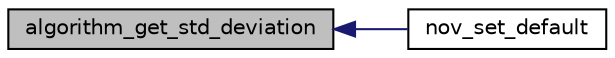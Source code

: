 digraph "algorithm_get_std_deviation"
{
 // INTERACTIVE_SVG=YES
  edge [fontname="Helvetica",fontsize="10",labelfontname="Helvetica",labelfontsize="10"];
  node [fontname="Helvetica",fontsize="10",shape=record];
  rankdir="LR";
  Node1 [label="algorithm_get_std_deviation",height=0.2,width=0.4,color="black", fillcolor="grey75", style="filled", fontcolor="black"];
  Node1 -> Node2 [dir="back",color="midnightblue",fontsize="10",style="solid",fontname="Helvetica"];
  Node2 [label="nov_set_default",height=0.2,width=0.4,color="black", fillcolor="white", style="filled",URL="$d1/dea/a00054.html#ada4ee53cb163a9ed3e2b4a5c7192690a",tooltip="Updates internal structures with default factory settings. "];
}
